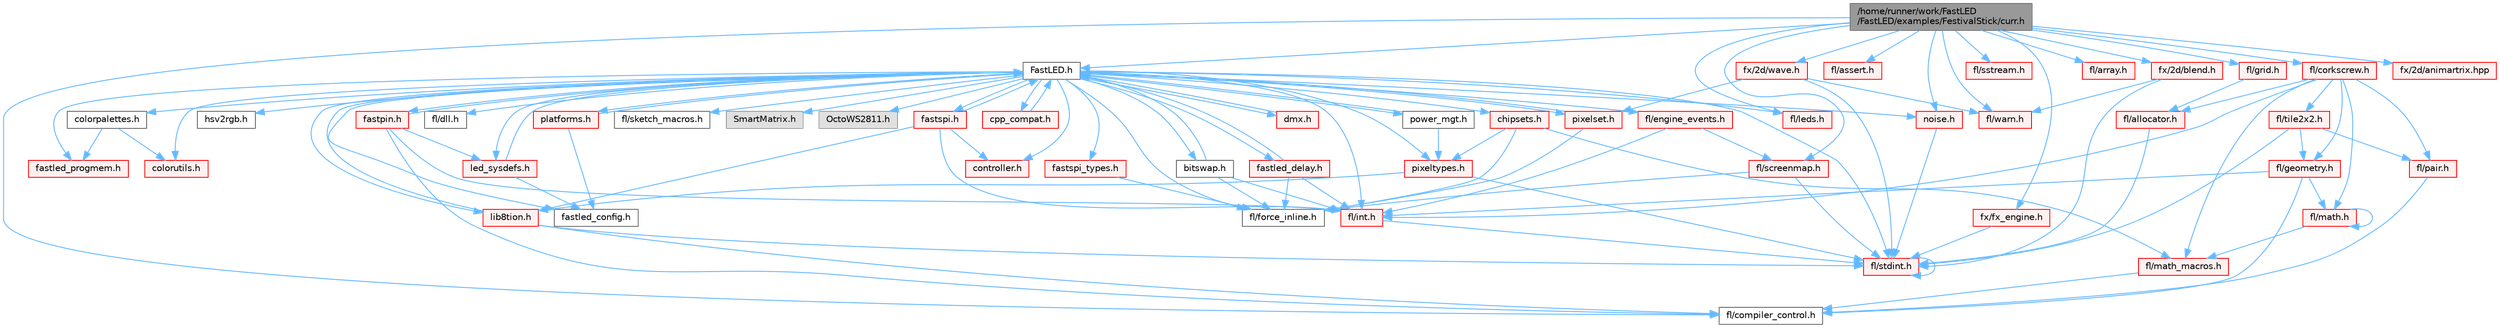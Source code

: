digraph "/home/runner/work/FastLED/FastLED/examples/FestivalStick/curr.h"
{
 // INTERACTIVE_SVG=YES
 // LATEX_PDF_SIZE
  bgcolor="transparent";
  edge [fontname=Helvetica,fontsize=10,labelfontname=Helvetica,labelfontsize=10];
  node [fontname=Helvetica,fontsize=10,shape=box,height=0.2,width=0.4];
  Node1 [id="Node000001",label="/home/runner/work/FastLED\l/FastLED/examples/FestivalStick/curr.h",height=0.2,width=0.4,color="gray40", fillcolor="grey60", style="filled", fontcolor="black",tooltip=" "];
  Node1 -> Node2 [id="edge1_Node000001_Node000002",color="steelblue1",style="solid",tooltip=" "];
  Node2 [id="Node000002",label="FastLED.h",height=0.2,width=0.4,color="grey40", fillcolor="white", style="filled",URL="$db/d97/_fast_l_e_d_8h.html",tooltip="central include file for FastLED, defines the CFastLED class/object"];
  Node2 -> Node3 [id="edge2_Node000002_Node000003",color="steelblue1",style="solid",tooltip=" "];
  Node3 [id="Node000003",label="fl/stdint.h",height=0.2,width=0.4,color="red", fillcolor="#FFF0F0", style="filled",URL="$df/dd8/stdint_8h.html",tooltip=" "];
  Node3 -> Node3 [id="edge3_Node000003_Node000003",color="steelblue1",style="solid",tooltip=" "];
  Node2 -> Node5 [id="edge4_Node000002_Node000005",color="steelblue1",style="solid",tooltip=" "];
  Node5 [id="Node000005",label="fl/dll.h",height=0.2,width=0.4,color="grey40", fillcolor="white", style="filled",URL="$d3/d4b/dll_8h.html",tooltip="FastLED dynamic library interface - lightweight header for external callers."];
  Node2 -> Node6 [id="edge5_Node000002_Node000006",color="steelblue1",style="solid",tooltip=" "];
  Node6 [id="Node000006",label="SmartMatrix.h",height=0.2,width=0.4,color="grey60", fillcolor="#E0E0E0", style="filled",tooltip=" "];
  Node2 -> Node7 [id="edge6_Node000002_Node000007",color="steelblue1",style="solid",tooltip=" "];
  Node7 [id="Node000007",label="OctoWS2811.h",height=0.2,width=0.4,color="grey60", fillcolor="#E0E0E0", style="filled",tooltip=" "];
  Node2 -> Node8 [id="edge7_Node000002_Node000008",color="steelblue1",style="solid",tooltip=" "];
  Node8 [id="Node000008",label="fl/force_inline.h",height=0.2,width=0.4,color="grey40", fillcolor="white", style="filled",URL="$d4/d64/force__inline_8h.html",tooltip=" "];
  Node2 -> Node9 [id="edge8_Node000002_Node000009",color="steelblue1",style="solid",tooltip=" "];
  Node9 [id="Node000009",label="cpp_compat.h",height=0.2,width=0.4,color="red", fillcolor="#FFF0F0", style="filled",URL="$d9/d13/cpp__compat_8h.html",tooltip="Compatibility functions based on C++ version."];
  Node9 -> Node2 [id="edge9_Node000009_Node000002",color="steelblue1",style="solid",tooltip=" "];
  Node2 -> Node11 [id="edge10_Node000002_Node000011",color="steelblue1",style="solid",tooltip=" "];
  Node11 [id="Node000011",label="fastled_config.h",height=0.2,width=0.4,color="grey40", fillcolor="white", style="filled",URL="$d5/d11/fastled__config_8h.html",tooltip="Contains definitions that can be used to configure FastLED at compile time."];
  Node2 -> Node12 [id="edge11_Node000002_Node000012",color="steelblue1",style="solid",tooltip=" "];
  Node12 [id="Node000012",label="led_sysdefs.h",height=0.2,width=0.4,color="red", fillcolor="#FFF0F0", style="filled",URL="$d9/d3e/led__sysdefs_8h.html",tooltip="Determines which platform system definitions to include."];
  Node12 -> Node2 [id="edge12_Node000012_Node000002",color="steelblue1",style="solid",tooltip=" "];
  Node12 -> Node11 [id="edge13_Node000012_Node000011",color="steelblue1",style="solid",tooltip=" "];
  Node2 -> Node14 [id="edge14_Node000002_Node000014",color="steelblue1",style="solid",tooltip=" "];
  Node14 [id="Node000014",label="fastled_delay.h",height=0.2,width=0.4,color="red", fillcolor="#FFF0F0", style="filled",URL="$d0/da8/fastled__delay_8h.html",tooltip="Utility functions and classes for managing delay cycles."];
  Node14 -> Node2 [id="edge15_Node000014_Node000002",color="steelblue1",style="solid",tooltip=" "];
  Node14 -> Node8 [id="edge16_Node000014_Node000008",color="steelblue1",style="solid",tooltip=" "];
  Node14 -> Node16 [id="edge17_Node000014_Node000016",color="steelblue1",style="solid",tooltip=" "];
  Node16 [id="Node000016",label="fl/int.h",height=0.2,width=0.4,color="red", fillcolor="#FFF0F0", style="filled",URL="$d3/d7e/int_8h.html",tooltip=" "];
  Node16 -> Node3 [id="edge18_Node000016_Node000003",color="steelblue1",style="solid",tooltip=" "];
  Node2 -> Node18 [id="edge19_Node000002_Node000018",color="steelblue1",style="solid",tooltip=" "];
  Node18 [id="Node000018",label="bitswap.h",height=0.2,width=0.4,color="grey40", fillcolor="white", style="filled",URL="$de/ded/bitswap_8h.html",tooltip="Functions for doing a rotation of bits/bytes used by parallel output."];
  Node18 -> Node2 [id="edge20_Node000018_Node000002",color="steelblue1",style="solid",tooltip=" "];
  Node18 -> Node8 [id="edge21_Node000018_Node000008",color="steelblue1",style="solid",tooltip=" "];
  Node18 -> Node16 [id="edge22_Node000018_Node000016",color="steelblue1",style="solid",tooltip=" "];
  Node2 -> Node19 [id="edge23_Node000002_Node000019",color="steelblue1",style="solid",tooltip=" "];
  Node19 [id="Node000019",label="controller.h",height=0.2,width=0.4,color="red", fillcolor="#FFF0F0", style="filled",URL="$d2/dd9/controller_8h.html",tooltip="deprecated: base definitions used by led controllers for writing out led data"];
  Node2 -> Node117 [id="edge24_Node000002_Node000117",color="steelblue1",style="solid",tooltip=" "];
  Node117 [id="Node000117",label="fastpin.h",height=0.2,width=0.4,color="red", fillcolor="#FFF0F0", style="filled",URL="$db/d65/fastpin_8h.html",tooltip="Class base definitions for defining fast pin access."];
  Node117 -> Node2 [id="edge25_Node000117_Node000002",color="steelblue1",style="solid",tooltip=" "];
  Node117 -> Node25 [id="edge26_Node000117_Node000025",color="steelblue1",style="solid",tooltip=" "];
  Node25 [id="Node000025",label="fl/compiler_control.h",height=0.2,width=0.4,color="grey40", fillcolor="white", style="filled",URL="$d4/d54/compiler__control_8h.html",tooltip=" "];
  Node117 -> Node12 [id="edge27_Node000117_Node000012",color="steelblue1",style="solid",tooltip=" "];
  Node117 -> Node16 [id="edge28_Node000117_Node000016",color="steelblue1",style="solid",tooltip=" "];
  Node2 -> Node118 [id="edge29_Node000002_Node000118",color="steelblue1",style="solid",tooltip=" "];
  Node118 [id="Node000118",label="fastspi_types.h",height=0.2,width=0.4,color="red", fillcolor="#FFF0F0", style="filled",URL="$d2/ddb/fastspi__types_8h.html",tooltip="Data types and constants used by SPI interfaces."];
  Node118 -> Node8 [id="edge30_Node000118_Node000008",color="steelblue1",style="solid",tooltip=" "];
  Node2 -> Node119 [id="edge31_Node000002_Node000119",color="steelblue1",style="solid",tooltip=" "];
  Node119 [id="Node000119",label="dmx.h",height=0.2,width=0.4,color="red", fillcolor="#FFF0F0", style="filled",URL="$d3/de1/dmx_8h.html",tooltip="Defines the DMX512-based LED controllers."];
  Node119 -> Node2 [id="edge32_Node000119_Node000002",color="steelblue1",style="solid",tooltip=" "];
  Node2 -> Node122 [id="edge33_Node000002_Node000122",color="steelblue1",style="solid",tooltip=" "];
  Node122 [id="Node000122",label="platforms.h",height=0.2,width=0.4,color="red", fillcolor="#FFF0F0", style="filled",URL="$da/dc9/platforms_8h.html",tooltip="Determines which platforms headers to include."];
  Node122 -> Node2 [id="edge34_Node000122_Node000002",color="steelblue1",style="solid",tooltip=" "];
  Node122 -> Node11 [id="edge35_Node000122_Node000011",color="steelblue1",style="solid",tooltip=" "];
  Node2 -> Node31 [id="edge36_Node000002_Node000031",color="steelblue1",style="solid",tooltip=" "];
  Node31 [id="Node000031",label="fastled_progmem.h",height=0.2,width=0.4,color="red", fillcolor="#FFF0F0", style="filled",URL="$df/dab/fastled__progmem_8h.html",tooltip="Wrapper definitions to allow seamless use of PROGMEM in environments that have it."];
  Node2 -> Node22 [id="edge37_Node000002_Node000022",color="steelblue1",style="solid",tooltip=" "];
  Node22 [id="Node000022",label="lib8tion.h",height=0.2,width=0.4,color="red", fillcolor="#FFF0F0", style="filled",URL="$df/da5/lib8tion_8h.html",tooltip="Fast, efficient 8-bit math functions specifically designed for high-performance LED programming."];
  Node22 -> Node2 [id="edge38_Node000022_Node000002",color="steelblue1",style="solid",tooltip=" "];
  Node22 -> Node25 [id="edge39_Node000022_Node000025",color="steelblue1",style="solid",tooltip=" "];
  Node22 -> Node3 [id="edge40_Node000022_Node000003",color="steelblue1",style="solid",tooltip=" "];
  Node2 -> Node21 [id="edge41_Node000002_Node000021",color="steelblue1",style="solid",tooltip=" "];
  Node21 [id="Node000021",label="pixeltypes.h",height=0.2,width=0.4,color="red", fillcolor="#FFF0F0", style="filled",URL="$d2/dba/pixeltypes_8h.html",tooltip="Includes defintions for RGB and HSV pixels."];
  Node21 -> Node3 [id="edge42_Node000021_Node000003",color="steelblue1",style="solid",tooltip=" "];
  Node21 -> Node22 [id="edge43_Node000021_Node000022",color="steelblue1",style="solid",tooltip=" "];
  Node2 -> Node78 [id="edge44_Node000002_Node000078",color="steelblue1",style="solid",tooltip=" "];
  Node78 [id="Node000078",label="hsv2rgb.h",height=0.2,width=0.4,color="grey40", fillcolor="white", style="filled",URL="$de/d9a/hsv2rgb_8h.html",tooltip="Functions to convert from the HSV colorspace to the RGB colorspace."];
  Node2 -> Node124 [id="edge45_Node000002_Node000124",color="steelblue1",style="solid",tooltip=" "];
  Node124 [id="Node000124",label="colorutils.h",height=0.2,width=0.4,color="red", fillcolor="#FFF0F0", style="filled",URL="$d1/dfb/colorutils_8h.html",tooltip=" "];
  Node2 -> Node129 [id="edge46_Node000002_Node000129",color="steelblue1",style="solid",tooltip=" "];
  Node129 [id="Node000129",label="pixelset.h",height=0.2,width=0.4,color="red", fillcolor="#FFF0F0", style="filled",URL="$d4/d46/pixelset_8h.html",tooltip="Declares classes for managing logical groups of LEDs."];
  Node129 -> Node8 [id="edge47_Node000129_Node000008",color="steelblue1",style="solid",tooltip=" "];
  Node129 -> Node2 [id="edge48_Node000129_Node000002",color="steelblue1",style="solid",tooltip=" "];
  Node2 -> Node130 [id="edge49_Node000002_Node000130",color="steelblue1",style="solid",tooltip=" "];
  Node130 [id="Node000130",label="colorpalettes.h",height=0.2,width=0.4,color="grey40", fillcolor="white", style="filled",URL="$dc/dcc/colorpalettes_8h.html",tooltip="Declarations for the predefined color palettes supplied by FastLED."];
  Node130 -> Node124 [id="edge50_Node000130_Node000124",color="steelblue1",style="solid",tooltip=" "];
  Node130 -> Node31 [id="edge51_Node000130_Node000031",color="steelblue1",style="solid",tooltip=" "];
  Node2 -> Node131 [id="edge52_Node000002_Node000131",color="steelblue1",style="solid",tooltip=" "];
  Node131 [id="Node000131",label="noise.h",height=0.2,width=0.4,color="red", fillcolor="#FFF0F0", style="filled",URL="$d1/d31/noise_8h.html",tooltip="Functions to generate and fill arrays with noise."];
  Node131 -> Node3 [id="edge53_Node000131_Node000003",color="steelblue1",style="solid",tooltip=" "];
  Node2 -> Node132 [id="edge54_Node000002_Node000132",color="steelblue1",style="solid",tooltip=" "];
  Node132 [id="Node000132",label="power_mgt.h",height=0.2,width=0.4,color="grey40", fillcolor="white", style="filled",URL="$dc/d5b/power__mgt_8h.html",tooltip="Functions to limit the power used by FastLED."];
  Node132 -> Node2 [id="edge55_Node000132_Node000002",color="steelblue1",style="solid",tooltip=" "];
  Node132 -> Node21 [id="edge56_Node000132_Node000021",color="steelblue1",style="solid",tooltip=" "];
  Node2 -> Node133 [id="edge57_Node000002_Node000133",color="steelblue1",style="solid",tooltip=" "];
  Node133 [id="Node000133",label="fastspi.h",height=0.2,width=0.4,color="red", fillcolor="#FFF0F0", style="filled",URL="$d6/ddc/fastspi_8h.html",tooltip="Serial peripheral interface (SPI) definitions per platform."];
  Node133 -> Node2 [id="edge58_Node000133_Node000002",color="steelblue1",style="solid",tooltip=" "];
  Node133 -> Node19 [id="edge59_Node000133_Node000019",color="steelblue1",style="solid",tooltip=" "];
  Node133 -> Node22 [id="edge60_Node000133_Node000022",color="steelblue1",style="solid",tooltip=" "];
  Node133 -> Node16 [id="edge61_Node000133_Node000016",color="steelblue1",style="solid",tooltip=" "];
  Node2 -> Node135 [id="edge62_Node000002_Node000135",color="steelblue1",style="solid",tooltip=" "];
  Node135 [id="Node000135",label="chipsets.h",height=0.2,width=0.4,color="red", fillcolor="#FFF0F0", style="filled",URL="$db/d66/chipsets_8h.html",tooltip="Contains the bulk of the definitions for the various LED chipsets supported."];
  Node135 -> Node21 [id="edge63_Node000135_Node000021",color="steelblue1",style="solid",tooltip=" "];
  Node135 -> Node8 [id="edge64_Node000135_Node000008",color="steelblue1",style="solid",tooltip=" "];
  Node135 -> Node38 [id="edge65_Node000135_Node000038",color="steelblue1",style="solid",tooltip=" "];
  Node38 [id="Node000038",label="fl/math_macros.h",height=0.2,width=0.4,color="red", fillcolor="#FFF0F0", style="filled",URL="$d8/db8/math__macros_8h.html",tooltip=" "];
  Node38 -> Node25 [id="edge66_Node000038_Node000025",color="steelblue1",style="solid",tooltip=" "];
  Node2 -> Node93 [id="edge67_Node000002_Node000093",color="steelblue1",style="solid",tooltip=" "];
  Node93 [id="Node000093",label="fl/engine_events.h",height=0.2,width=0.4,color="red", fillcolor="#FFF0F0", style="filled",URL="$db/dc0/engine__events_8h.html",tooltip=" "];
  Node93 -> Node94 [id="edge68_Node000093_Node000094",color="steelblue1",style="solid",tooltip=" "];
  Node94 [id="Node000094",label="fl/screenmap.h",height=0.2,width=0.4,color="red", fillcolor="#FFF0F0", style="filled",URL="$d7/d97/screenmap_8h.html",tooltip=" "];
  Node94 -> Node3 [id="edge69_Node000094_Node000003",color="steelblue1",style="solid",tooltip=" "];
  Node94 -> Node8 [id="edge70_Node000094_Node000008",color="steelblue1",style="solid",tooltip=" "];
  Node93 -> Node16 [id="edge71_Node000093_Node000016",color="steelblue1",style="solid",tooltip=" "];
  Node2 -> Node137 [id="edge72_Node000002_Node000137",color="steelblue1",style="solid",tooltip=" "];
  Node137 [id="Node000137",label="fl/leds.h",height=0.2,width=0.4,color="red", fillcolor="#FFF0F0", style="filled",URL="$da/d78/leds_8h.html",tooltip=" "];
  Node2 -> Node16 [id="edge73_Node000002_Node000016",color="steelblue1",style="solid",tooltip=" "];
  Node2 -> Node110 [id="edge74_Node000002_Node000110",color="steelblue1",style="solid",tooltip=" "];
  Node110 [id="Node000110",label="fl/sketch_macros.h",height=0.2,width=0.4,color="grey40", fillcolor="white", style="filled",URL="$d1/dbc/sketch__macros_8h.html",tooltip=" "];
  Node1 -> Node25 [id="edge75_Node000001_Node000025",color="steelblue1",style="solid",tooltip=" "];
  Node1 -> Node97 [id="edge76_Node000001_Node000097",color="steelblue1",style="solid",tooltip=" "];
  Node97 [id="Node000097",label="fl/assert.h",height=0.2,width=0.4,color="red", fillcolor="#FFF0F0", style="filled",URL="$dc/da7/assert_8h.html",tooltip=" "];
  Node1 -> Node138 [id="edge77_Node000001_Node000138",color="steelblue1",style="solid",tooltip=" "];
  Node138 [id="Node000138",label="fl/corkscrew.h",height=0.2,width=0.4,color="red", fillcolor="#FFF0F0", style="filled",URL="$d1/dd4/src_2fl_2corkscrew_8h.html",tooltip="Corkscrew LED strip projection and rendering."];
  Node138 -> Node50 [id="edge78_Node000138_Node000050",color="steelblue1",style="solid",tooltip=" "];
  Node50 [id="Node000050",label="fl/allocator.h",height=0.2,width=0.4,color="red", fillcolor="#FFF0F0", style="filled",URL="$da/da9/allocator_8h.html",tooltip=" "];
  Node50 -> Node3 [id="edge79_Node000050_Node000003",color="steelblue1",style="solid",tooltip=" "];
  Node138 -> Node34 [id="edge80_Node000138_Node000034",color="steelblue1",style="solid",tooltip=" "];
  Node34 [id="Node000034",label="fl/geometry.h",height=0.2,width=0.4,color="red", fillcolor="#FFF0F0", style="filled",URL="$d4/d67/geometry_8h.html",tooltip=" "];
  Node34 -> Node16 [id="edge81_Node000034_Node000016",color="steelblue1",style="solid",tooltip=" "];
  Node34 -> Node35 [id="edge82_Node000034_Node000035",color="steelblue1",style="solid",tooltip=" "];
  Node35 [id="Node000035",label="fl/math.h",height=0.2,width=0.4,color="red", fillcolor="#FFF0F0", style="filled",URL="$df/db1/math_8h.html",tooltip=" "];
  Node35 -> Node35 [id="edge83_Node000035_Node000035",color="steelblue1",style="solid",tooltip=" "];
  Node35 -> Node38 [id="edge84_Node000035_Node000038",color="steelblue1",style="solid",tooltip=" "];
  Node34 -> Node25 [id="edge85_Node000034_Node000025",color="steelblue1",style="solid",tooltip=" "];
  Node138 -> Node35 [id="edge86_Node000138_Node000035",color="steelblue1",style="solid",tooltip=" "];
  Node138 -> Node38 [id="edge87_Node000138_Node000038",color="steelblue1",style="solid",tooltip=" "];
  Node138 -> Node100 [id="edge88_Node000138_Node000100",color="steelblue1",style="solid",tooltip=" "];
  Node100 [id="Node000100",label="fl/pair.h",height=0.2,width=0.4,color="red", fillcolor="#FFF0F0", style="filled",URL="$d3/d41/pair_8h.html",tooltip=" "];
  Node100 -> Node25 [id="edge89_Node000100_Node000025",color="steelblue1",style="solid",tooltip=" "];
  Node138 -> Node139 [id="edge90_Node000138_Node000139",color="steelblue1",style="solid",tooltip=" "];
  Node139 [id="Node000139",label="fl/tile2x2.h",height=0.2,width=0.4,color="red", fillcolor="#FFF0F0", style="filled",URL="$d2/db4/tile2x2_8h.html",tooltip=" "];
  Node139 -> Node3 [id="edge91_Node000139_Node000003",color="steelblue1",style="solid",tooltip=" "];
  Node139 -> Node34 [id="edge92_Node000139_Node000034",color="steelblue1",style="solid",tooltip=" "];
  Node139 -> Node100 [id="edge93_Node000139_Node000100",color="steelblue1",style="solid",tooltip=" "];
  Node138 -> Node16 [id="edge94_Node000138_Node000016",color="steelblue1",style="solid",tooltip=" "];
  Node1 -> Node140 [id="edge95_Node000001_Node000140",color="steelblue1",style="solid",tooltip=" "];
  Node140 [id="Node000140",label="fl/grid.h",height=0.2,width=0.4,color="red", fillcolor="#FFF0F0", style="filled",URL="$da/d15/grid_8h.html",tooltip=" "];
  Node140 -> Node50 [id="edge96_Node000140_Node000050",color="steelblue1",style="solid",tooltip=" "];
  Node1 -> Node137 [id="edge97_Node000001_Node000137",color="steelblue1",style="solid",tooltip=" "];
  Node1 -> Node94 [id="edge98_Node000001_Node000094",color="steelblue1",style="solid",tooltip=" "];
  Node1 -> Node141 [id="edge99_Node000001_Node000141",color="steelblue1",style="solid",tooltip=" "];
  Node141 [id="Node000141",label="fl/sstream.h",height=0.2,width=0.4,color="red", fillcolor="#FFF0F0", style="filled",URL="$da/da4/sstream_8h.html",tooltip=" "];
  Node1 -> Node107 [id="edge100_Node000001_Node000107",color="steelblue1",style="solid",tooltip=" "];
  Node107 [id="Node000107",label="fl/warn.h",height=0.2,width=0.4,color="red", fillcolor="#FFF0F0", style="filled",URL="$de/d77/warn_8h.html",tooltip=" "];
  Node1 -> Node131 [id="edge101_Node000001_Node000131",color="steelblue1",style="solid",tooltip=" "];
  Node1 -> Node142 [id="edge102_Node000001_Node000142",color="steelblue1",style="solid",tooltip=" "];
  Node142 [id="Node000142",label="fl/array.h",height=0.2,width=0.4,color="red", fillcolor="#FFF0F0", style="filled",URL="$db/d63/array_8h.html",tooltip=" "];
  Node1 -> Node143 [id="edge103_Node000001_Node000143",color="steelblue1",style="solid",tooltip=" "];
  Node143 [id="Node000143",label="fx/2d/wave.h",height=0.2,width=0.4,color="red", fillcolor="#FFF0F0", style="filled",URL="$de/de9/src_2fx_22d_2wave_8h.html",tooltip=" "];
  Node143 -> Node3 [id="edge104_Node000143_Node000003",color="steelblue1",style="solid",tooltip=" "];
  Node143 -> Node107 [id="edge105_Node000143_Node000107",color="steelblue1",style="solid",tooltip=" "];
  Node143 -> Node129 [id="edge106_Node000143_Node000129",color="steelblue1",style="solid",tooltip=" "];
  Node1 -> Node152 [id="edge107_Node000001_Node000152",color="steelblue1",style="solid",tooltip=" "];
  Node152 [id="Node000152",label="fx/2d/blend.h",height=0.2,width=0.4,color="red", fillcolor="#FFF0F0", style="filled",URL="$d8/d4e/blend_8h.html",tooltip=" "];
  Node152 -> Node3 [id="edge108_Node000152_Node000003",color="steelblue1",style="solid",tooltip=" "];
  Node152 -> Node107 [id="edge109_Node000152_Node000107",color="steelblue1",style="solid",tooltip=" "];
  Node1 -> Node155 [id="edge110_Node000001_Node000155",color="steelblue1",style="solid",tooltip=" "];
  Node155 [id="Node000155",label="fx/fx_engine.h",height=0.2,width=0.4,color="red", fillcolor="#FFF0F0", style="filled",URL="$d9/d3c/fx__engine_8h.html",tooltip=" "];
  Node155 -> Node3 [id="edge111_Node000155_Node000003",color="steelblue1",style="solid",tooltip=" "];
  Node1 -> Node169 [id="edge112_Node000001_Node000169",color="steelblue1",style="solid",tooltip=" "];
  Node169 [id="Node000169",label="fx/2d/animartrix.hpp",height=0.2,width=0.4,color="red", fillcolor="#FFF0F0", style="filled",URL="$d3/dc3/animartrix_8hpp.html",tooltip=" "];
}
